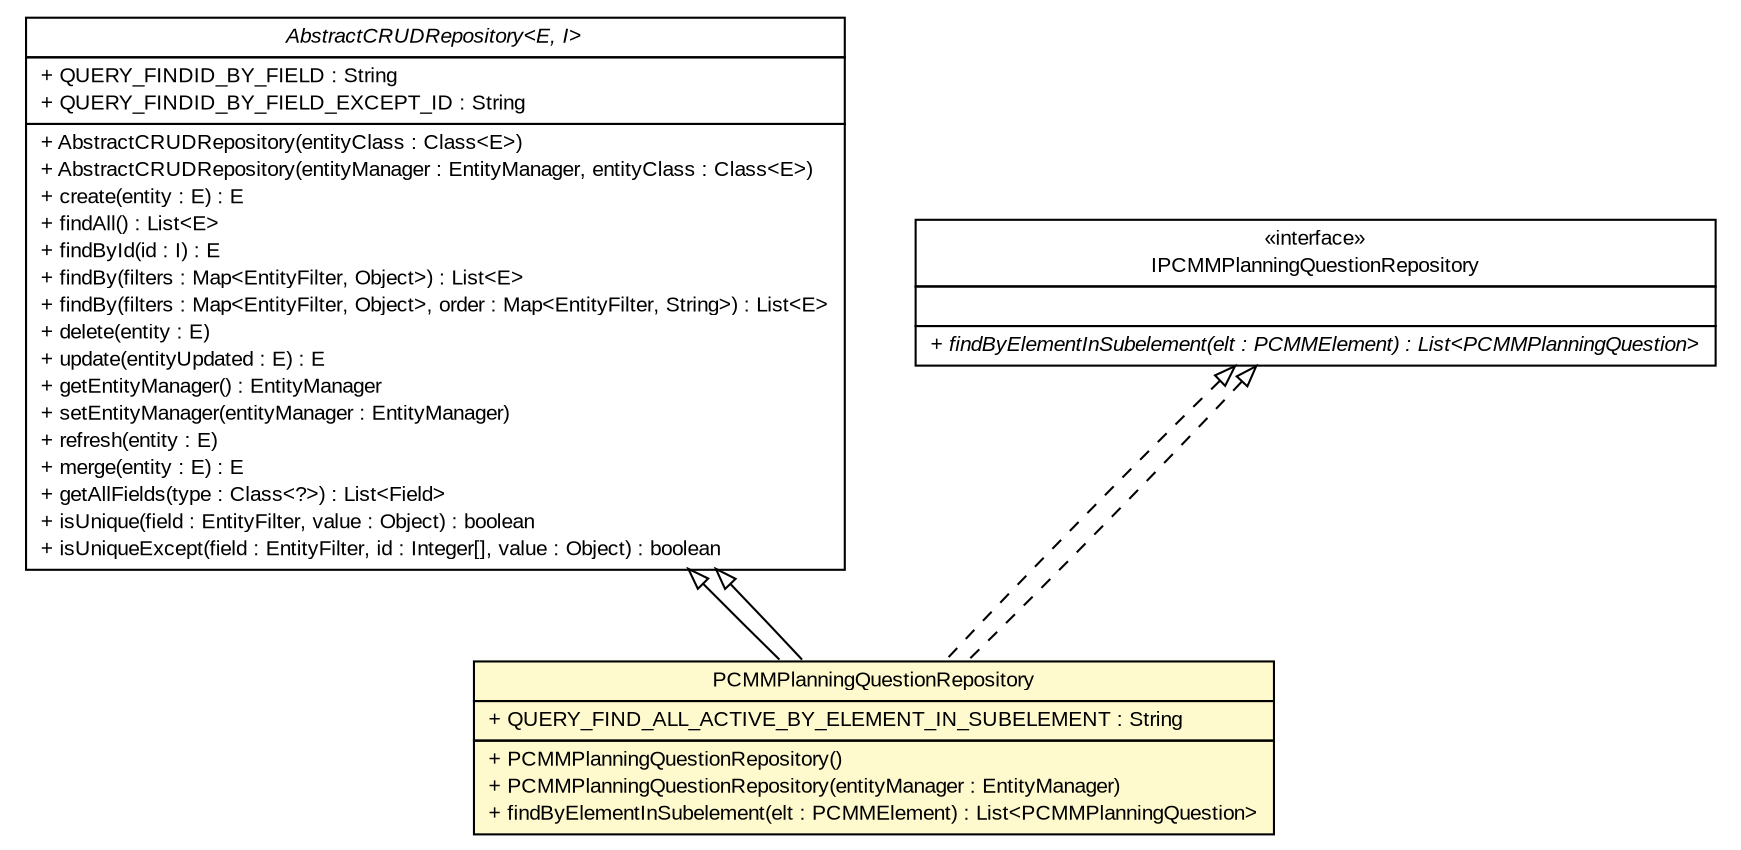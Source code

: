 #!/usr/local/bin/dot
#
# Class diagram 
# Generated by UMLGraph version R5_6-24-gf6e263 (http://www.umlgraph.org/)
#

digraph G {
	edge [fontname="arial",fontsize=10,labelfontname="arial",labelfontsize=10];
	node [fontname="arial",fontsize=10,shape=plaintext];
	nodesep=0.25;
	ranksep=0.5;
	// gov.sandia.cf.dao.AbstractCRUDRepository<E, I>
	c290925 [label=<<table title="gov.sandia.cf.dao.AbstractCRUDRepository" border="0" cellborder="1" cellspacing="0" cellpadding="2" port="p" href="../AbstractCRUDRepository.html">
		<tr><td><table border="0" cellspacing="0" cellpadding="1">
<tr><td align="center" balign="center"><font face="arial italic"> AbstractCRUDRepository&lt;E, I&gt; </font></td></tr>
		</table></td></tr>
		<tr><td><table border="0" cellspacing="0" cellpadding="1">
<tr><td align="left" balign="left"> + QUERY_FINDID_BY_FIELD : String </td></tr>
<tr><td align="left" balign="left"> + QUERY_FINDID_BY_FIELD_EXCEPT_ID : String </td></tr>
		</table></td></tr>
		<tr><td><table border="0" cellspacing="0" cellpadding="1">
<tr><td align="left" balign="left"> + AbstractCRUDRepository(entityClass : Class&lt;E&gt;) </td></tr>
<tr><td align="left" balign="left"> + AbstractCRUDRepository(entityManager : EntityManager, entityClass : Class&lt;E&gt;) </td></tr>
<tr><td align="left" balign="left"> + create(entity : E) : E </td></tr>
<tr><td align="left" balign="left"> + findAll() : List&lt;E&gt; </td></tr>
<tr><td align="left" balign="left"> + findById(id : I) : E </td></tr>
<tr><td align="left" balign="left"> + findBy(filters : Map&lt;EntityFilter, Object&gt;) : List&lt;E&gt; </td></tr>
<tr><td align="left" balign="left"> + findBy(filters : Map&lt;EntityFilter, Object&gt;, order : Map&lt;EntityFilter, String&gt;) : List&lt;E&gt; </td></tr>
<tr><td align="left" balign="left"> + delete(entity : E) </td></tr>
<tr><td align="left" balign="left"> + update(entityUpdated : E) : E </td></tr>
<tr><td align="left" balign="left"> + getEntityManager() : EntityManager </td></tr>
<tr><td align="left" balign="left"> + setEntityManager(entityManager : EntityManager) </td></tr>
<tr><td align="left" balign="left"> + refresh(entity : E) </td></tr>
<tr><td align="left" balign="left"> + merge(entity : E) : E </td></tr>
<tr><td align="left" balign="left"> + getAllFields(type : Class&lt;?&gt;) : List&lt;Field&gt; </td></tr>
<tr><td align="left" balign="left"> + isUnique(field : EntityFilter, value : Object) : boolean </td></tr>
<tr><td align="left" balign="left"> + isUniqueExcept(field : EntityFilter, id : Integer[], value : Object) : boolean </td></tr>
		</table></td></tr>
		</table>>, URL="../AbstractCRUDRepository.html", fontname="arial", fontcolor="black", fontsize=10.0];
	// gov.sandia.cf.dao.impl.PCMMPlanningQuestionRepository
	c290974 [label=<<table title="gov.sandia.cf.dao.impl.PCMMPlanningQuestionRepository" border="0" cellborder="1" cellspacing="0" cellpadding="2" port="p" bgcolor="lemonChiffon" href="./PCMMPlanningQuestionRepository.html">
		<tr><td><table border="0" cellspacing="0" cellpadding="1">
<tr><td align="center" balign="center"> PCMMPlanningQuestionRepository </td></tr>
		</table></td></tr>
		<tr><td><table border="0" cellspacing="0" cellpadding="1">
<tr><td align="left" balign="left"> + QUERY_FIND_ALL_ACTIVE_BY_ELEMENT_IN_SUBELEMENT : String </td></tr>
		</table></td></tr>
		<tr><td><table border="0" cellspacing="0" cellpadding="1">
<tr><td align="left" balign="left"> + PCMMPlanningQuestionRepository() </td></tr>
<tr><td align="left" balign="left"> + PCMMPlanningQuestionRepository(entityManager : EntityManager) </td></tr>
<tr><td align="left" balign="left"> + findByElementInSubelement(elt : PCMMElement) : List&lt;PCMMPlanningQuestion&gt; </td></tr>
		</table></td></tr>
		</table>>, URL="./PCMMPlanningQuestionRepository.html", fontname="arial", fontcolor="black", fontsize=10.0];
	// gov.sandia.cf.dao.IPCMMPlanningQuestionRepository
	c291020 [label=<<table title="gov.sandia.cf.dao.IPCMMPlanningQuestionRepository" border="0" cellborder="1" cellspacing="0" cellpadding="2" port="p" href="../IPCMMPlanningQuestionRepository.html">
		<tr><td><table border="0" cellspacing="0" cellpadding="1">
<tr><td align="center" balign="center"> &#171;interface&#187; </td></tr>
<tr><td align="center" balign="center"> IPCMMPlanningQuestionRepository </td></tr>
		</table></td></tr>
		<tr><td><table border="0" cellspacing="0" cellpadding="1">
<tr><td align="left" balign="left">  </td></tr>
		</table></td></tr>
		<tr><td><table border="0" cellspacing="0" cellpadding="1">
<tr><td align="left" balign="left"><font face="arial italic" point-size="10.0"> + findByElementInSubelement(elt : PCMMElement) : List&lt;PCMMPlanningQuestion&gt; </font></td></tr>
		</table></td></tr>
		</table>>, URL="../IPCMMPlanningQuestionRepository.html", fontname="arial", fontcolor="black", fontsize=10.0];
	//gov.sandia.cf.dao.impl.PCMMPlanningQuestionRepository extends gov.sandia.cf.dao.AbstractCRUDRepository<gov.sandia.cf.model.PCMMPlanningQuestion, java.lang.Integer>
	c290925:p -> c290974:p [dir=back,arrowtail=empty];
	//gov.sandia.cf.dao.impl.PCMMPlanningQuestionRepository implements gov.sandia.cf.dao.IPCMMPlanningQuestionRepository
	c291020:p -> c290974:p [dir=back,arrowtail=empty,style=dashed];
	//gov.sandia.cf.dao.impl.PCMMPlanningQuestionRepository extends gov.sandia.cf.dao.AbstractCRUDRepository<gov.sandia.cf.model.PCMMPlanningQuestion, java.lang.Integer>
	c290925:p -> c290974:p [dir=back,arrowtail=empty];
	//gov.sandia.cf.dao.impl.PCMMPlanningQuestionRepository implements gov.sandia.cf.dao.IPCMMPlanningQuestionRepository
	c291020:p -> c290974:p [dir=back,arrowtail=empty,style=dashed];
}

